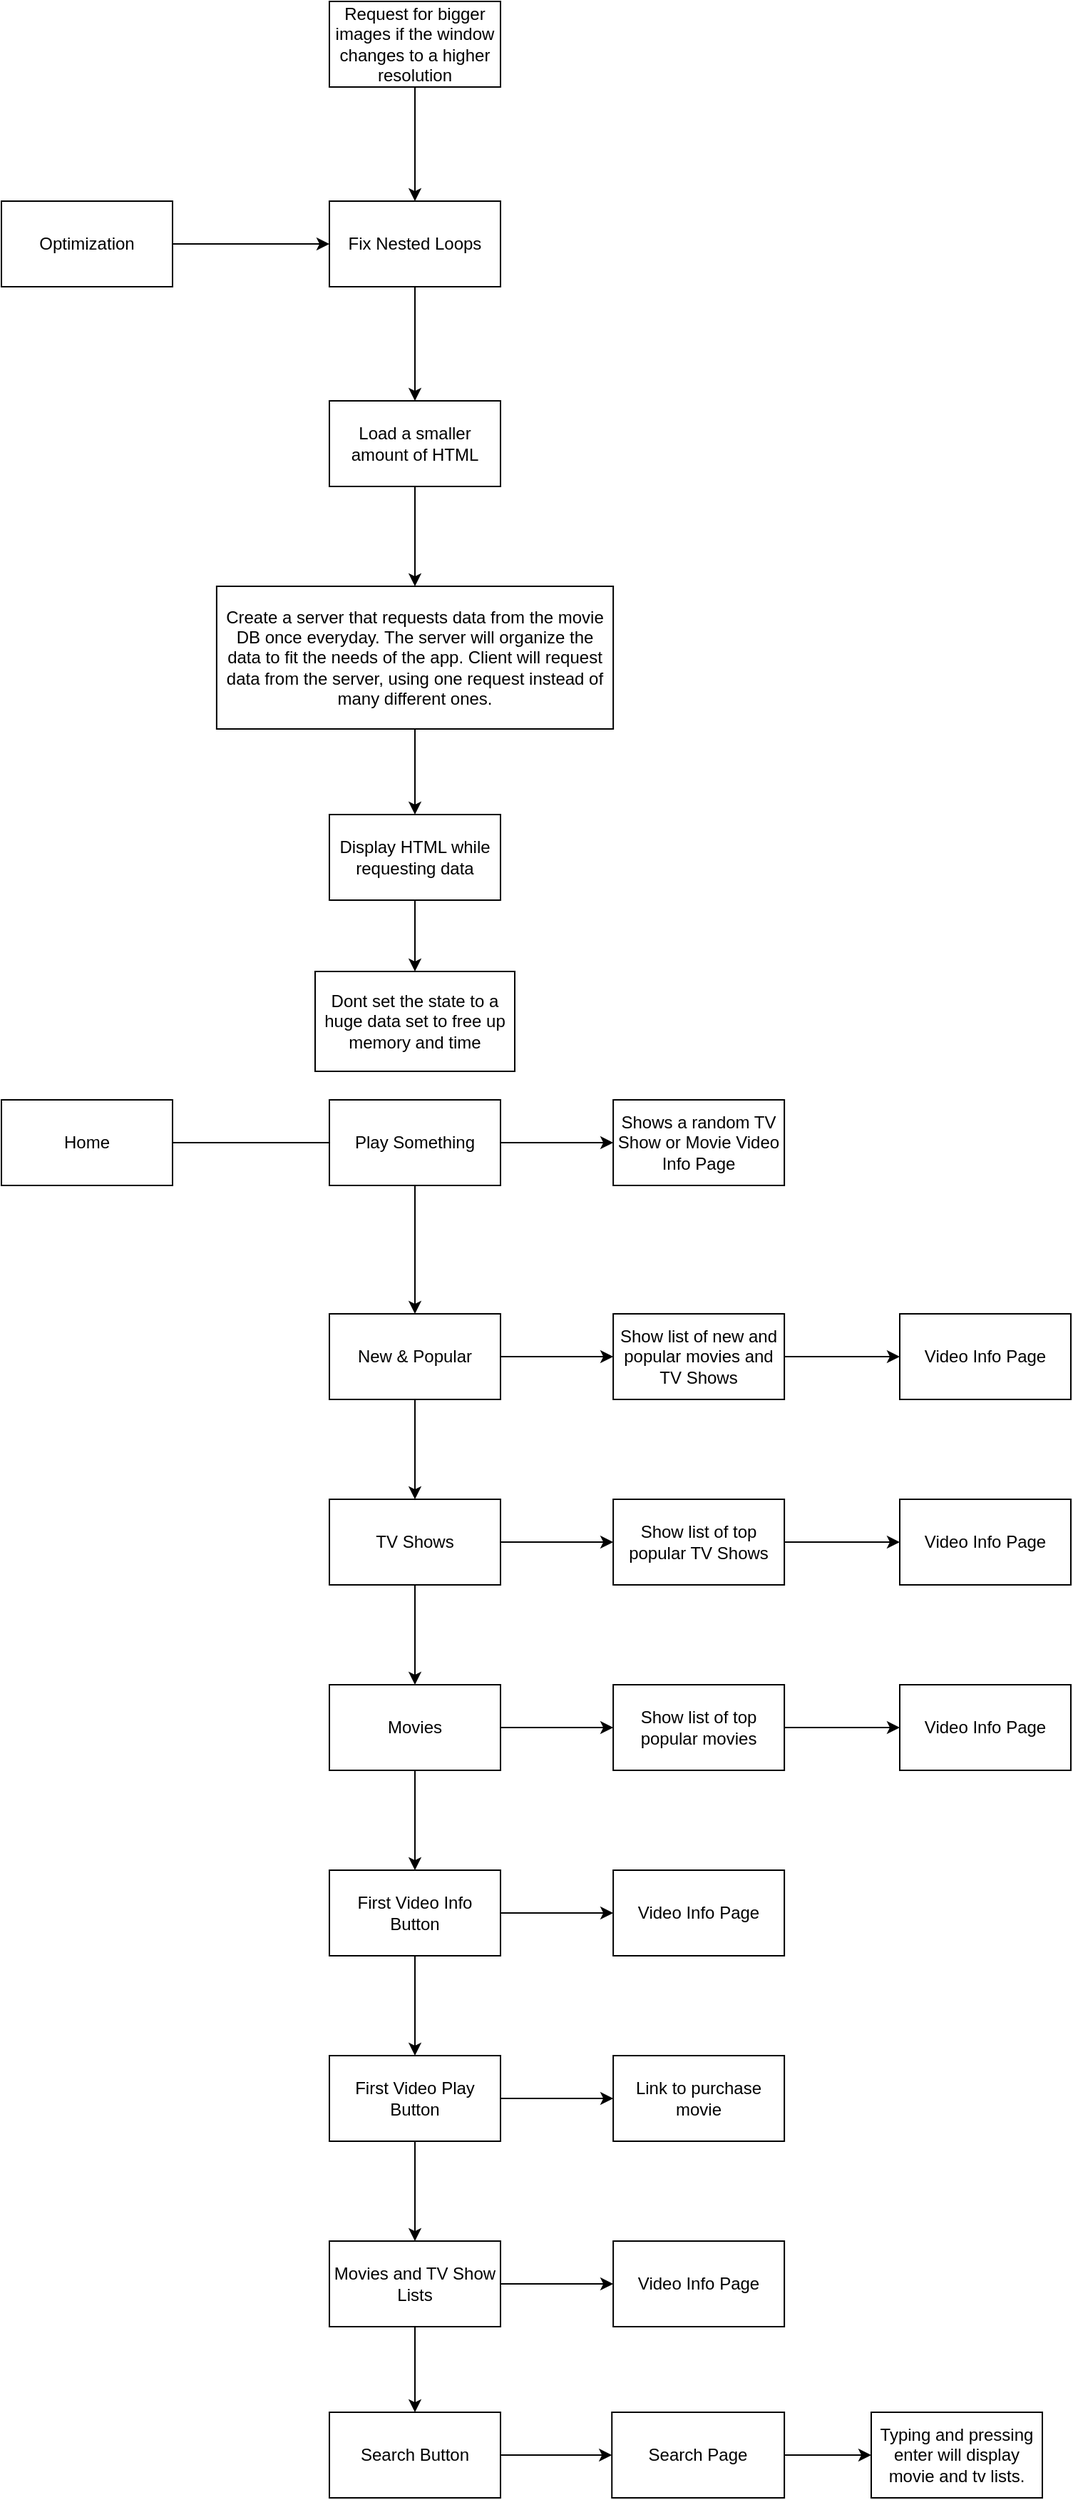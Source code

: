 <mxfile>
    <diagram id="VXB6O54aShf3tAHEvI4C" name="Page-1">
        <mxGraphModel dx="817" dy="1787" grid="1" gridSize="10" guides="1" tooltips="1" connect="1" arrows="1" fold="1" page="1" pageScale="1" pageWidth="850" pageHeight="1100" math="0" shadow="0">
            <root>
                <mxCell id="0"/>
                <mxCell id="1" parent="0"/>
                <mxCell id="6" style="edgeStyle=none;html=1;" parent="1" source="4" edge="1">
                    <mxGeometry relative="1" as="geometry">
                        <mxPoint x="280" y="120" as="targetPoint"/>
                    </mxGeometry>
                </mxCell>
                <mxCell id="4" value="Optimization" style="whiteSpace=wrap;html=1;" parent="1" vertex="1">
                    <mxGeometry x="50" y="90" width="120" height="60" as="geometry"/>
                </mxCell>
                <mxCell id="9" style="edgeStyle=none;html=1;entryX=0.5;entryY=0;entryDx=0;entryDy=0;" parent="1" source="7" target="8" edge="1">
                    <mxGeometry relative="1" as="geometry"/>
                </mxCell>
                <mxCell id="7" value="Fix Nested Loops" style="whiteSpace=wrap;html=1;" parent="1" vertex="1">
                    <mxGeometry x="280" y="90" width="120" height="60" as="geometry"/>
                </mxCell>
                <mxCell id="11" style="edgeStyle=none;html=1;entryX=0.5;entryY=0;entryDx=0;entryDy=0;" parent="1" source="8" target="10" edge="1">
                    <mxGeometry relative="1" as="geometry"/>
                </mxCell>
                <mxCell id="8" value="Load a smaller amount of HTML" style="whiteSpace=wrap;html=1;" parent="1" vertex="1">
                    <mxGeometry x="280" y="230" width="120" height="60" as="geometry"/>
                </mxCell>
                <mxCell id="13" style="edgeStyle=none;html=1;entryX=0.5;entryY=0;entryDx=0;entryDy=0;" parent="1" source="10" target="12" edge="1">
                    <mxGeometry relative="1" as="geometry"/>
                </mxCell>
                <mxCell id="10" value="Create a server that requests data from the movie DB once everyday. The server will organize the data to fit the needs of the app. Client will request data from the server, using one request instead of many different ones." style="whiteSpace=wrap;html=1;" parent="1" vertex="1">
                    <mxGeometry x="200.94" y="360" width="278.12" height="100" as="geometry"/>
                </mxCell>
                <mxCell id="56" style="edgeStyle=none;html=1;" edge="1" parent="1" source="12" target="55">
                    <mxGeometry relative="1" as="geometry"/>
                </mxCell>
                <mxCell id="12" value="Display HTML while requesting data" style="whiteSpace=wrap;html=1;" parent="1" vertex="1">
                    <mxGeometry x="280" y="520" width="120" height="60" as="geometry"/>
                </mxCell>
                <mxCell id="15" style="edgeStyle=none;html=1;" edge="1" parent="1" source="14">
                    <mxGeometry relative="1" as="geometry">
                        <mxPoint x="290" y="750" as="targetPoint"/>
                    </mxGeometry>
                </mxCell>
                <mxCell id="14" value="Home" style="whiteSpace=wrap;html=1;" vertex="1" parent="1">
                    <mxGeometry x="50" y="720" width="120" height="60" as="geometry"/>
                </mxCell>
                <mxCell id="18" style="edgeStyle=none;html=1;entryX=0.5;entryY=0;entryDx=0;entryDy=0;" edge="1" parent="1" source="16" target="17">
                    <mxGeometry relative="1" as="geometry"/>
                </mxCell>
                <mxCell id="32" style="edgeStyle=none;html=1;" edge="1" parent="1" source="16" target="31">
                    <mxGeometry relative="1" as="geometry"/>
                </mxCell>
                <mxCell id="16" value="Play Something" style="whiteSpace=wrap;html=1;" vertex="1" parent="1">
                    <mxGeometry x="280" y="720" width="120" height="60" as="geometry"/>
                </mxCell>
                <mxCell id="19" style="edgeStyle=none;html=1;" edge="1" parent="1" source="17">
                    <mxGeometry relative="1" as="geometry">
                        <mxPoint x="340" y="1000" as="targetPoint"/>
                    </mxGeometry>
                </mxCell>
                <mxCell id="34" style="edgeStyle=none;html=1;entryX=0;entryY=0.5;entryDx=0;entryDy=0;" edge="1" parent="1" source="17" target="33">
                    <mxGeometry relative="1" as="geometry">
                        <mxPoint x="470" y="900" as="targetPoint"/>
                    </mxGeometry>
                </mxCell>
                <mxCell id="17" value="New &amp;amp; Popular" style="whiteSpace=wrap;html=1;" vertex="1" parent="1">
                    <mxGeometry x="280" y="870" width="120" height="60" as="geometry"/>
                </mxCell>
                <mxCell id="22" style="edgeStyle=none;html=1;entryX=0.5;entryY=0;entryDx=0;entryDy=0;" edge="1" parent="1" source="20" target="21">
                    <mxGeometry relative="1" as="geometry"/>
                </mxCell>
                <mxCell id="36" style="edgeStyle=none;html=1;entryX=0;entryY=0.5;entryDx=0;entryDy=0;" edge="1" parent="1" source="20" target="35">
                    <mxGeometry relative="1" as="geometry"/>
                </mxCell>
                <mxCell id="20" value="TV Shows" style="whiteSpace=wrap;html=1;" vertex="1" parent="1">
                    <mxGeometry x="280" y="1000" width="120" height="60" as="geometry"/>
                </mxCell>
                <mxCell id="24" style="edgeStyle=none;html=1;entryX=0.5;entryY=0;entryDx=0;entryDy=0;" edge="1" parent="1" source="21" target="23">
                    <mxGeometry relative="1" as="geometry"/>
                </mxCell>
                <mxCell id="42" style="edgeStyle=none;html=1;entryX=0;entryY=0.5;entryDx=0;entryDy=0;" edge="1" parent="1" source="21" target="41">
                    <mxGeometry relative="1" as="geometry"/>
                </mxCell>
                <mxCell id="21" value="Movies" style="whiteSpace=wrap;html=1;" vertex="1" parent="1">
                    <mxGeometry x="280" y="1130" width="120" height="60" as="geometry"/>
                </mxCell>
                <mxCell id="26" style="edgeStyle=none;html=1;entryX=0.5;entryY=0;entryDx=0;entryDy=0;" edge="1" parent="1" source="23" target="25">
                    <mxGeometry relative="1" as="geometry"/>
                </mxCell>
                <mxCell id="46" value="" style="edgeStyle=none;html=1;" edge="1" parent="1" source="23" target="45">
                    <mxGeometry relative="1" as="geometry"/>
                </mxCell>
                <mxCell id="23" value="First Video Info Button" style="whiteSpace=wrap;html=1;" vertex="1" parent="1">
                    <mxGeometry x="280" y="1260" width="120" height="60" as="geometry"/>
                </mxCell>
                <mxCell id="28" style="edgeStyle=none;html=1;entryX=0.5;entryY=0;entryDx=0;entryDy=0;" edge="1" parent="1" source="25" target="27">
                    <mxGeometry relative="1" as="geometry"/>
                </mxCell>
                <mxCell id="48" style="edgeStyle=none;html=1;entryX=0;entryY=0.5;entryDx=0;entryDy=0;" edge="1" parent="1" source="25" target="47">
                    <mxGeometry relative="1" as="geometry"/>
                </mxCell>
                <mxCell id="25" value="First Video Play Button" style="whiteSpace=wrap;html=1;" vertex="1" parent="1">
                    <mxGeometry x="280" y="1390" width="120" height="60" as="geometry"/>
                </mxCell>
                <mxCell id="30" style="edgeStyle=none;html=1;entryX=0;entryY=0.5;entryDx=0;entryDy=0;" edge="1" parent="1" source="27" target="29">
                    <mxGeometry relative="1" as="geometry"/>
                </mxCell>
                <mxCell id="50" style="edgeStyle=none;html=1;" edge="1" parent="1" source="27" target="49">
                    <mxGeometry relative="1" as="geometry"/>
                </mxCell>
                <mxCell id="27" value="Movies and TV Show Lists" style="whiteSpace=wrap;html=1;" vertex="1" parent="1">
                    <mxGeometry x="280" y="1520" width="120" height="60" as="geometry"/>
                </mxCell>
                <mxCell id="29" value="Video Info Page" style="whiteSpace=wrap;html=1;" vertex="1" parent="1">
                    <mxGeometry x="479.06" y="1520" width="120" height="60" as="geometry"/>
                </mxCell>
                <mxCell id="31" value="Shows a random TV Show or Movie Video Info Page" style="whiteSpace=wrap;html=1;" vertex="1" parent="1">
                    <mxGeometry x="479.06" y="720" width="120" height="60" as="geometry"/>
                </mxCell>
                <mxCell id="40" style="edgeStyle=none;html=1;entryX=0;entryY=0.5;entryDx=0;entryDy=0;" edge="1" parent="1" source="33" target="39">
                    <mxGeometry relative="1" as="geometry"/>
                </mxCell>
                <mxCell id="33" value="Show list of new and popular movies and TV Shows" style="whiteSpace=wrap;html=1;" vertex="1" parent="1">
                    <mxGeometry x="479.06" y="870" width="120" height="60" as="geometry"/>
                </mxCell>
                <mxCell id="38" style="edgeStyle=none;html=1;entryX=0;entryY=0.5;entryDx=0;entryDy=0;" edge="1" parent="1" source="35" target="37">
                    <mxGeometry relative="1" as="geometry"/>
                </mxCell>
                <mxCell id="35" value="Show list of top popular TV Shows" style="whiteSpace=wrap;html=1;" vertex="1" parent="1">
                    <mxGeometry x="479.06" y="1000" width="120" height="60" as="geometry"/>
                </mxCell>
                <mxCell id="37" value="Video Info Page" style="whiteSpace=wrap;html=1;" vertex="1" parent="1">
                    <mxGeometry x="680" y="1000" width="120" height="60" as="geometry"/>
                </mxCell>
                <mxCell id="39" value="Video Info Page" style="whiteSpace=wrap;html=1;" vertex="1" parent="1">
                    <mxGeometry x="680" y="870" width="120" height="60" as="geometry"/>
                </mxCell>
                <mxCell id="44" style="edgeStyle=none;html=1;entryX=0;entryY=0.5;entryDx=0;entryDy=0;" edge="1" parent="1" source="41" target="43">
                    <mxGeometry relative="1" as="geometry"/>
                </mxCell>
                <mxCell id="41" value="&lt;span&gt;Show list of top popular movies&lt;/span&gt;" style="whiteSpace=wrap;html=1;" vertex="1" parent="1">
                    <mxGeometry x="479.06" y="1130" width="120" height="60" as="geometry"/>
                </mxCell>
                <mxCell id="43" value="Video Info Page" style="whiteSpace=wrap;html=1;" vertex="1" parent="1">
                    <mxGeometry x="680" y="1130" width="120" height="60" as="geometry"/>
                </mxCell>
                <mxCell id="45" value="Video Info Page" style="whiteSpace=wrap;html=1;" vertex="1" parent="1">
                    <mxGeometry x="479.06" y="1260" width="120" height="60" as="geometry"/>
                </mxCell>
                <mxCell id="47" value="Link to purchase movie" style="whiteSpace=wrap;html=1;" vertex="1" parent="1">
                    <mxGeometry x="479.06" y="1390" width="120" height="60" as="geometry"/>
                </mxCell>
                <mxCell id="52" style="edgeStyle=none;html=1;entryX=0;entryY=0.5;entryDx=0;entryDy=0;" edge="1" parent="1" source="49" target="51">
                    <mxGeometry relative="1" as="geometry"/>
                </mxCell>
                <mxCell id="49" value="Search Button" style="whiteSpace=wrap;html=1;" vertex="1" parent="1">
                    <mxGeometry x="280" y="1640" width="120" height="60" as="geometry"/>
                </mxCell>
                <mxCell id="53" style="edgeStyle=none;html=1;" edge="1" parent="1" source="51">
                    <mxGeometry relative="1" as="geometry">
                        <mxPoint x="660" y="1670" as="targetPoint"/>
                    </mxGeometry>
                </mxCell>
                <mxCell id="51" value="Search Page" style="whiteSpace=wrap;html=1;" vertex="1" parent="1">
                    <mxGeometry x="478.12" y="1640" width="120.94" height="60" as="geometry"/>
                </mxCell>
                <mxCell id="54" value="&lt;span&gt;Typing and pressing enter will display movie and tv lists.&lt;/span&gt;" style="whiteSpace=wrap;html=1;" vertex="1" parent="1">
                    <mxGeometry x="660" y="1640" width="120" height="60" as="geometry"/>
                </mxCell>
                <mxCell id="55" value="Dont set the state to a huge data set to free up memory and time" style="whiteSpace=wrap;html=1;" vertex="1" parent="1">
                    <mxGeometry x="270" y="630" width="140" height="70" as="geometry"/>
                </mxCell>
                <mxCell id="58" style="edgeStyle=none;html=1;entryX=0.5;entryY=0;entryDx=0;entryDy=0;" edge="1" parent="1" source="57" target="7">
                    <mxGeometry relative="1" as="geometry"/>
                </mxCell>
                <mxCell id="57" value="Request for bigger images if the window changes to a higher resolution" style="whiteSpace=wrap;html=1;" vertex="1" parent="1">
                    <mxGeometry x="280" y="-50" width="120" height="60" as="geometry"/>
                </mxCell>
            </root>
        </mxGraphModel>
    </diagram>
</mxfile>